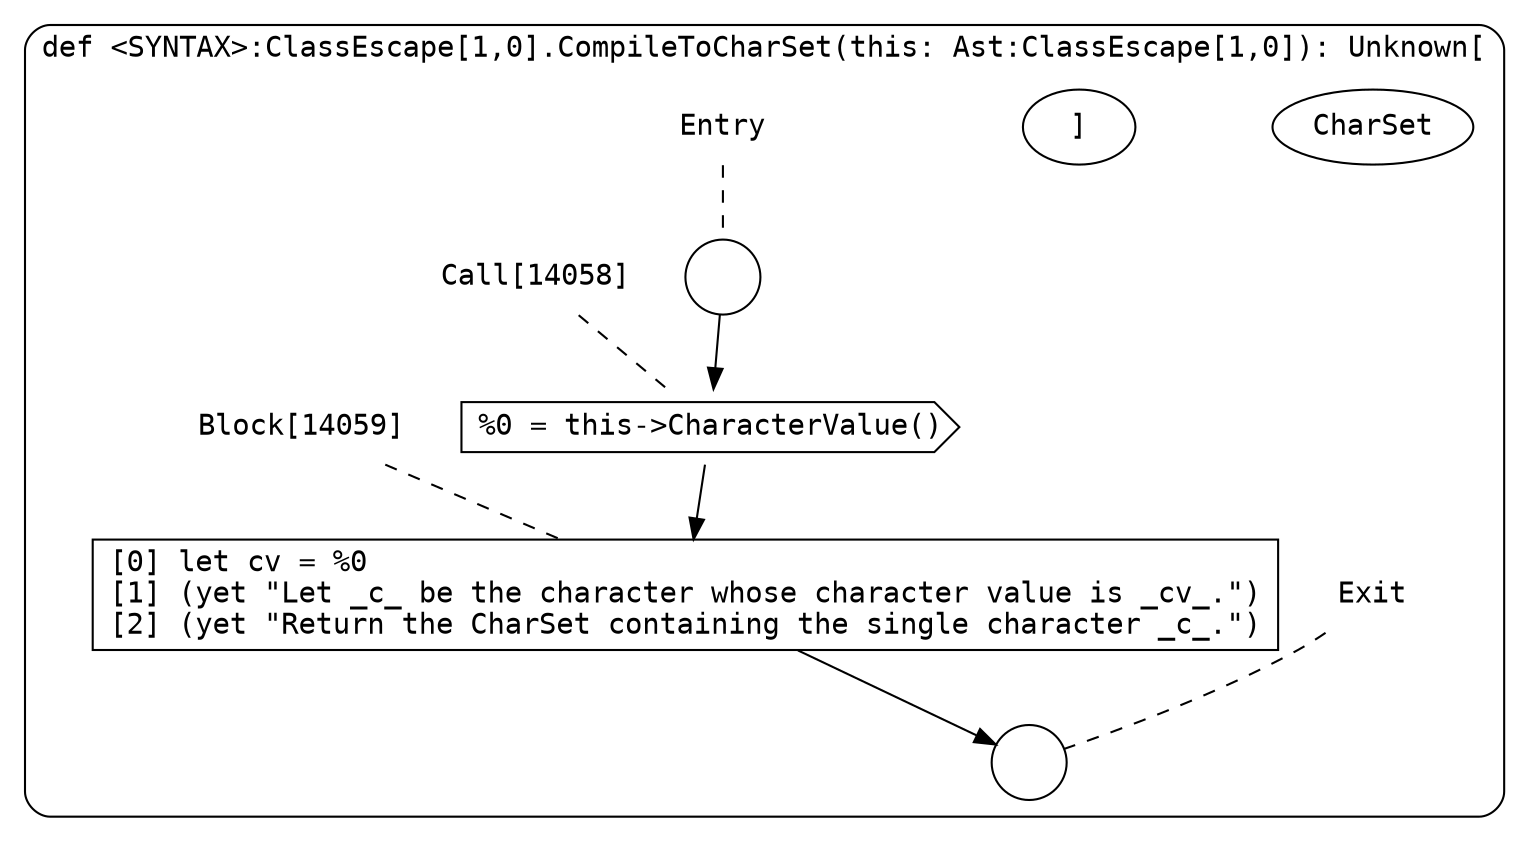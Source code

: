 digraph {
  graph [fontname = "Consolas"]
  node [fontname = "Consolas"]
  edge [fontname = "Consolas"]
  subgraph cluster2289 {
    label = "def <SYNTAX>:ClassEscape[1,0].CompileToCharSet(this: Ast:ClassEscape[1,0]): Unknown["CharSet"]"
    style = rounded
    cluster2289_entry_name [shape=none, label=<<font color="black">Entry</font>>]
    cluster2289_entry_name -> cluster2289_entry [arrowhead=none, color="black", style=dashed]
    cluster2289_entry [shape=circle label=" " color="black" fillcolor="white" style=filled]
    cluster2289_entry -> node14058 [color="black"]
    cluster2289_exit_name [shape=none, label=<<font color="black">Exit</font>>]
    cluster2289_exit_name -> cluster2289_exit [arrowhead=none, color="black", style=dashed]
    cluster2289_exit [shape=circle label=" " color="black" fillcolor="white" style=filled]
    node14058_name [shape=none, label=<<font color="black">Call[14058]</font>>]
    node14058_name -> node14058 [arrowhead=none, color="black", style=dashed]
    node14058 [shape=cds, label=<<font color="black">%0 = this-&gt;CharacterValue()</font>> color="black" fillcolor="white", style=filled]
    node14058 -> node14059 [color="black"]
    node14059_name [shape=none, label=<<font color="black">Block[14059]</font>>]
    node14059_name -> node14059 [arrowhead=none, color="black", style=dashed]
    node14059 [shape=box, label=<<font color="black">[0] let cv = %0<BR ALIGN="LEFT"/>[1] (yet &quot;Let _c_ be the character whose character value is _cv_.&quot;)<BR ALIGN="LEFT"/>[2] (yet &quot;Return the CharSet containing the single character _c_.&quot;)<BR ALIGN="LEFT"/></font>> color="black" fillcolor="white", style=filled]
    node14059 -> cluster2289_exit [color="black"]
  }
}